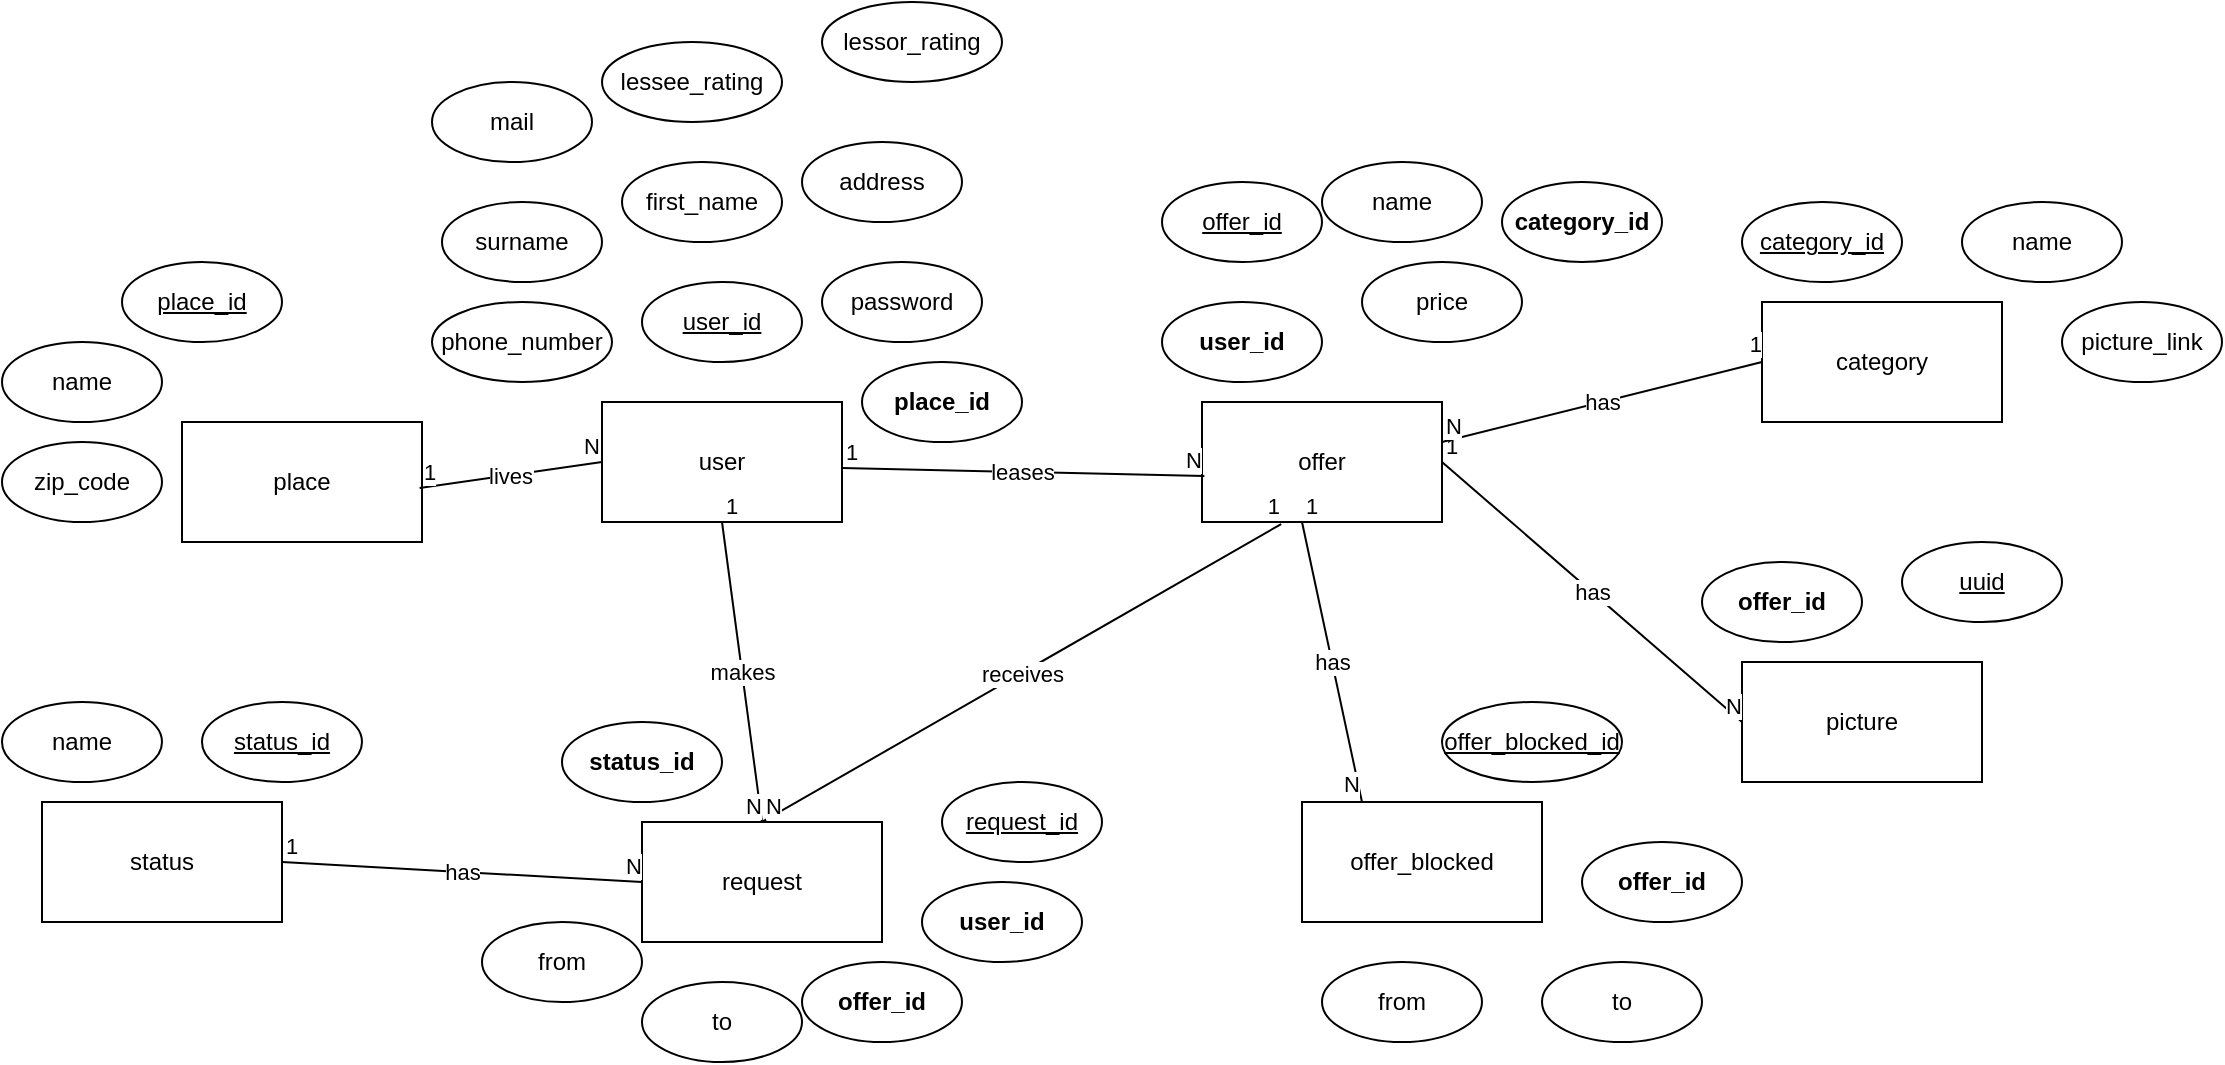 <mxfile version="13.6.2" type="device"><diagram id="R2lEEEUBdFMjLlhIrx00" name="Page-1"><mxGraphModel dx="3560" dy="4014" grid="1" gridSize="10" guides="1" tooltips="1" connect="1" arrows="1" fold="1" page="1" pageScale="1" pageWidth="2339" pageHeight="3300" math="0" shadow="0" extFonts="Permanent Marker^https://fonts.googleapis.com/css?family=Permanent+Marker"><root><mxCell id="0"/><mxCell id="1" parent="0"/><mxCell id="YNzaofcojhgxo2mzI-T1-2" value="request" style="rounded=0;whiteSpace=wrap;html=1;" vertex="1" parent="1"><mxGeometry x="110" y="350" width="120" height="60" as="geometry"/></mxCell><mxCell id="YNzaofcojhgxo2mzI-T1-3" value="surname" style="ellipse;whiteSpace=wrap;html=1;" vertex="1" parent="1"><mxGeometry x="10" y="40" width="80" height="40" as="geometry"/></mxCell><mxCell id="YNzaofcojhgxo2mzI-T1-4" value="first_name" style="ellipse;whiteSpace=wrap;html=1;" vertex="1" parent="1"><mxGeometry x="100" y="20" width="80" height="40" as="geometry"/></mxCell><mxCell id="YNzaofcojhgxo2mzI-T1-6" value="password&lt;span style=&quot;color: rgba(0 , 0 , 0 , 0) ; font-family: monospace ; font-size: 0px&quot;&gt;%3CmxGraphModel%3E%3Croot%3E%3CmxCell%20id%3D%220%22%2F%3E%3CmxCell%20id%3D%221%22%20parent%3D%220%22%2F%3E%3CmxCell%20id%3D%222%22%20value%3D%22Name%22%20style%3D%22ellipse%3BwhiteSpace%3Dwrap%3Bhtml%3D1%3B%22%20vertex%3D%221%22%20parent%3D%221%22%3E%3CmxGeometry%20x%3D%2230%22%20y%3D%2260%22%20width%3D%2280%22%20height%3D%2240%22%20as%3D%22geometry%22%2F%3E%3C%2FmxCell%3E%3C%2Froot%3E%3C%2FmxGraphModel%3E&lt;/span&gt;&lt;span style=&quot;color: rgba(0 , 0 , 0 , 0) ; font-family: monospace ; font-size: 0px&quot;&gt;%3CmxGraphModel%3E%3Croot%3E%3CmxCell%20id%3D%220%22%2F%3E%3CmxCell%20id%3D%221%22%20parent%3D%220%22%2F%3E%3CmxCell%20id%3D%222%22%20value%3D%22Name%22%20style%3D%22ellipse%3BwhiteSpace%3Dwrap%3Bhtml%3D1%3B%22%20vertex%3D%221%22%20parent%3D%221%22%3E%3CmxGeometry%20x%3D%2230%22%20y%3D%2260%22%20width%3D%2280%22%20height%3D%2240%22%20as%3D%22geometry%22%2F%3E%3C%2FmxCell%3E%3C%2Froot%3E%3C%2FmxGraphModel%3E&lt;/span&gt;" style="ellipse;whiteSpace=wrap;html=1;" vertex="1" parent="1"><mxGeometry x="200" y="70" width="80" height="40" as="geometry"/></mxCell><mxCell id="YNzaofcojhgxo2mzI-T1-8" value="&lt;u&gt;user_id&lt;/u&gt;" style="ellipse;whiteSpace=wrap;html=1;" vertex="1" parent="1"><mxGeometry x="110" y="80" width="80" height="40" as="geometry"/></mxCell><mxCell id="YNzaofcojhgxo2mzI-T1-9" value="phone_number" style="ellipse;whiteSpace=wrap;html=1;" vertex="1" parent="1"><mxGeometry x="5" y="90" width="90" height="40" as="geometry"/></mxCell><mxCell id="YNzaofcojhgxo2mzI-T1-10" value="offer" style="rounded=0;whiteSpace=wrap;html=1;" vertex="1" parent="1"><mxGeometry x="390" y="140" width="120" height="60" as="geometry"/></mxCell><mxCell id="YNzaofcojhgxo2mzI-T1-11" value="user" style="rounded=0;whiteSpace=wrap;html=1;" vertex="1" parent="1"><mxGeometry x="90" y="140" width="120" height="60" as="geometry"/></mxCell><mxCell id="YNzaofcojhgxo2mzI-T1-12" value="&lt;u&gt;offer_id&lt;/u&gt;" style="ellipse;whiteSpace=wrap;html=1;" vertex="1" parent="1"><mxGeometry x="370" y="30" width="80" height="40" as="geometry"/></mxCell><mxCell id="YNzaofcojhgxo2mzI-T1-30" style="edgeStyle=orthogonalEdgeStyle;rounded=0;orthogonalLoop=1;jettySize=auto;html=1;exitX=1;exitY=1;exitDx=0;exitDy=0;entryX=1;entryY=1;entryDx=0;entryDy=0;" edge="1" parent="1" source="YNzaofcojhgxo2mzI-T1-14" target="YNzaofcojhgxo2mzI-T1-14"><mxGeometry relative="1" as="geometry"/></mxCell><mxCell id="YNzaofcojhgxo2mzI-T1-14" value="price" style="ellipse;whiteSpace=wrap;html=1;" vertex="1" parent="1"><mxGeometry x="470" y="70" width="80" height="40" as="geometry"/></mxCell><mxCell id="YNzaofcojhgxo2mzI-T1-16" value="&lt;b&gt;user_id&lt;/b&gt;" style="ellipse;whiteSpace=wrap;html=1;" vertex="1" parent="1"><mxGeometry x="370" y="90" width="80" height="40" as="geometry"/></mxCell><mxCell id="YNzaofcojhgxo2mzI-T1-18" value="leases" style="endArrow=none;html=1;entryX=0.01;entryY=0.617;entryDx=0;entryDy=0;entryPerimeter=0;endFill=0;" edge="1" parent="1" target="YNzaofcojhgxo2mzI-T1-10"><mxGeometry relative="1" as="geometry"><mxPoint x="210" y="173" as="sourcePoint"/><mxPoint x="370" y="180" as="targetPoint"/><Array as="points"/><mxPoint as="offset"/></mxGeometry></mxCell><mxCell id="YNzaofcojhgxo2mzI-T1-20" value="1" style="edgeLabel;resizable=0;html=1;align=left;verticalAlign=bottom;" connectable="0" vertex="1" parent="YNzaofcojhgxo2mzI-T1-18"><mxGeometry x="-1" relative="1" as="geometry"/></mxCell><mxCell id="YNzaofcojhgxo2mzI-T1-21" value="N" style="edgeLabel;resizable=0;html=1;align=right;verticalAlign=bottom;" connectable="0" vertex="1" parent="YNzaofcojhgxo2mzI-T1-18"><mxGeometry x="1" relative="1" as="geometry"/></mxCell><mxCell id="YNzaofcojhgxo2mzI-T1-25" value="picture" style="rounded=0;whiteSpace=wrap;html=1;" vertex="1" parent="1"><mxGeometry x="660" y="270" width="120" height="60" as="geometry"/></mxCell><mxCell id="YNzaofcojhgxo2mzI-T1-26" value="offer_blocked" style="rounded=0;whiteSpace=wrap;html=1;" vertex="1" parent="1"><mxGeometry x="440" y="340" width="120" height="60" as="geometry"/></mxCell><mxCell id="YNzaofcojhgxo2mzI-T1-27" value="name" style="ellipse;whiteSpace=wrap;html=1;" vertex="1" parent="1"><mxGeometry x="450" y="20" width="80" height="40" as="geometry"/></mxCell><mxCell id="YNzaofcojhgxo2mzI-T1-28" value="&lt;u&gt;uuid&lt;/u&gt;" style="ellipse;whiteSpace=wrap;html=1;" vertex="1" parent="1"><mxGeometry x="740" y="210" width="80" height="40" as="geometry"/></mxCell><mxCell id="YNzaofcojhgxo2mzI-T1-29" value="&lt;b&gt;offer_id&lt;/b&gt;" style="ellipse;whiteSpace=wrap;html=1;" vertex="1" parent="1"><mxGeometry x="640" y="220" width="80" height="40" as="geometry"/></mxCell><mxCell id="YNzaofcojhgxo2mzI-T1-31" value="has" style="endArrow=none;html=1;endFill=0;exitX=1;exitY=0.5;exitDx=0;exitDy=0;" edge="1" parent="1" source="YNzaofcojhgxo2mzI-T1-10"><mxGeometry relative="1" as="geometry"><mxPoint x="478.8" y="290" as="sourcePoint"/><mxPoint x="660" y="300" as="targetPoint"/><Array as="points"/><mxPoint as="offset"/></mxGeometry></mxCell><mxCell id="YNzaofcojhgxo2mzI-T1-33" value="1" style="edgeLabel;resizable=0;html=1;align=left;verticalAlign=bottom;" connectable="0" vertex="1" parent="YNzaofcojhgxo2mzI-T1-31"><mxGeometry x="-1" relative="1" as="geometry"/></mxCell><mxCell id="YNzaofcojhgxo2mzI-T1-34" value="N" style="edgeLabel;resizable=0;html=1;align=right;verticalAlign=bottom;" connectable="0" vertex="1" parent="YNzaofcojhgxo2mzI-T1-31"><mxGeometry x="1" relative="1" as="geometry"/></mxCell><mxCell id="YNzaofcojhgxo2mzI-T1-35" value="from" style="ellipse;whiteSpace=wrap;html=1;" vertex="1" parent="1"><mxGeometry x="450" y="420" width="80" height="40" as="geometry"/></mxCell><mxCell id="YNzaofcojhgxo2mzI-T1-36" value="to" style="ellipse;whiteSpace=wrap;html=1;" vertex="1" parent="1"><mxGeometry x="560" y="420" width="80" height="40" as="geometry"/></mxCell><mxCell id="YNzaofcojhgxo2mzI-T1-37" value="&lt;u&gt;offer_blocked_id&lt;/u&gt;" style="ellipse;whiteSpace=wrap;html=1;" vertex="1" parent="1"><mxGeometry x="510" y="290" width="90" height="40" as="geometry"/></mxCell><mxCell id="YNzaofcojhgxo2mzI-T1-38" value="&lt;b&gt;offer_id&lt;/b&gt;" style="ellipse;whiteSpace=wrap;html=1;" vertex="1" parent="1"><mxGeometry x="580" y="360" width="80" height="40" as="geometry"/></mxCell><mxCell id="YNzaofcojhgxo2mzI-T1-39" value="has" style="endArrow=none;html=1;endFill=0;exitX=1;exitY=0.5;exitDx=0;exitDy=0;entryX=0.25;entryY=0;entryDx=0;entryDy=0;" edge="1" parent="1" target="YNzaofcojhgxo2mzI-T1-26"><mxGeometry relative="1" as="geometry"><mxPoint x="440" y="200" as="sourcePoint"/><mxPoint x="590" y="330" as="targetPoint"/><Array as="points"/><mxPoint as="offset"/></mxGeometry></mxCell><mxCell id="YNzaofcojhgxo2mzI-T1-41" value="1" style="edgeLabel;resizable=0;html=1;align=left;verticalAlign=bottom;" connectable="0" vertex="1" parent="YNzaofcojhgxo2mzI-T1-39"><mxGeometry x="-1" relative="1" as="geometry"/></mxCell><mxCell id="YNzaofcojhgxo2mzI-T1-42" value="N" style="edgeLabel;resizable=0;html=1;align=right;verticalAlign=bottom;" connectable="0" vertex="1" parent="YNzaofcojhgxo2mzI-T1-39"><mxGeometry x="1" relative="1" as="geometry"/></mxCell><mxCell id="YNzaofcojhgxo2mzI-T1-43" value="to" style="ellipse;whiteSpace=wrap;html=1;" vertex="1" parent="1"><mxGeometry x="110" y="430" width="80" height="40" as="geometry"/></mxCell><mxCell id="YNzaofcojhgxo2mzI-T1-44" value="from" style="ellipse;whiteSpace=wrap;html=1;" vertex="1" parent="1"><mxGeometry x="30" y="400" width="80" height="40" as="geometry"/></mxCell><mxCell id="YNzaofcojhgxo2mzI-T1-45" value="&lt;b&gt;user_id&lt;/b&gt;" style="ellipse;whiteSpace=wrap;html=1;" vertex="1" parent="1"><mxGeometry x="250" y="380" width="80" height="40" as="geometry"/></mxCell><mxCell id="YNzaofcojhgxo2mzI-T1-46" value="&lt;u&gt;request_id&lt;/u&gt;" style="ellipse;whiteSpace=wrap;html=1;" vertex="1" parent="1"><mxGeometry x="260" y="330" width="80" height="40" as="geometry"/></mxCell><mxCell id="YNzaofcojhgxo2mzI-T1-47" value="&lt;b&gt;offer_id&lt;/b&gt;" style="ellipse;whiteSpace=wrap;html=1;" vertex="1" parent="1"><mxGeometry x="190" y="420" width="80" height="40" as="geometry"/></mxCell><mxCell id="YNzaofcojhgxo2mzI-T1-48" value="&lt;b&gt;place_id&lt;/b&gt;" style="ellipse;whiteSpace=wrap;html=1;" vertex="1" parent="1"><mxGeometry x="220" y="120" width="80" height="40" as="geometry"/></mxCell><mxCell id="YNzaofcojhgxo2mzI-T1-49" value="receives" style="endArrow=none;html=1;entryX=0.33;entryY=1.017;entryDx=0;entryDy=0;entryPerimeter=0;endFill=0;exitX=0.5;exitY=0;exitDx=0;exitDy=0;" edge="1" parent="1" source="YNzaofcojhgxo2mzI-T1-2" target="YNzaofcojhgxo2mzI-T1-10"><mxGeometry relative="1" as="geometry"><mxPoint x="210" y="305.98" as="sourcePoint"/><mxPoint x="391.2" y="310" as="targetPoint"/><Array as="points"/><mxPoint as="offset"/></mxGeometry></mxCell><mxCell id="YNzaofcojhgxo2mzI-T1-50" value="N" style="edgeLabel;resizable=0;html=1;align=left;verticalAlign=bottom;" connectable="0" vertex="1" parent="YNzaofcojhgxo2mzI-T1-49"><mxGeometry x="-1" relative="1" as="geometry"/></mxCell><mxCell id="YNzaofcojhgxo2mzI-T1-51" value="1" style="edgeLabel;resizable=0;html=1;align=right;verticalAlign=bottom;" connectable="0" vertex="1" parent="YNzaofcojhgxo2mzI-T1-49"><mxGeometry x="1" relative="1" as="geometry"/></mxCell><object label="makes" id="YNzaofcojhgxo2mzI-T1-52"><mxCell style="endArrow=none;html=1;entryX=0.5;entryY=0;entryDx=0;entryDy=0;endFill=0;exitX=0.5;exitY=1;exitDx=0;exitDy=0;" edge="1" parent="1" source="YNzaofcojhgxo2mzI-T1-11" target="YNzaofcojhgxo2mzI-T1-2"><mxGeometry relative="1" as="geometry"><mxPoint x="140" y="210" as="sourcePoint"/><mxPoint x="321.2" y="204.02" as="targetPoint"/><Array as="points"/><mxPoint as="offset"/></mxGeometry></mxCell></object><mxCell id="YNzaofcojhgxo2mzI-T1-53" value="1" style="edgeLabel;resizable=0;html=1;align=left;verticalAlign=bottom;" connectable="0" vertex="1" parent="YNzaofcojhgxo2mzI-T1-52"><mxGeometry x="-1" relative="1" as="geometry"/></mxCell><mxCell id="YNzaofcojhgxo2mzI-T1-54" value="N" style="edgeLabel;resizable=0;html=1;align=right;verticalAlign=bottom;" connectable="0" vertex="1" parent="YNzaofcojhgxo2mzI-T1-52"><mxGeometry x="1" relative="1" as="geometry"/></mxCell><mxCell id="YNzaofcojhgxo2mzI-T1-55" value="place" style="rounded=0;whiteSpace=wrap;html=1;" vertex="1" parent="1"><mxGeometry x="-120" y="150" width="120" height="60" as="geometry"/></mxCell><mxCell id="YNzaofcojhgxo2mzI-T1-56" value="&lt;b&gt;status_id&lt;/b&gt;" style="ellipse;whiteSpace=wrap;html=1;" vertex="1" parent="1"><mxGeometry x="70" y="300" width="80" height="40" as="geometry"/></mxCell><mxCell id="YNzaofcojhgxo2mzI-T1-57" value="address" style="ellipse;whiteSpace=wrap;html=1;" vertex="1" parent="1"><mxGeometry x="190" y="10" width="80" height="40" as="geometry"/></mxCell><mxCell id="YNzaofcojhgxo2mzI-T1-58" value="zip_code" style="ellipse;whiteSpace=wrap;html=1;" vertex="1" parent="1"><mxGeometry x="-210" y="160" width="80" height="40" as="geometry"/></mxCell><mxCell id="YNzaofcojhgxo2mzI-T1-59" value="name" style="ellipse;whiteSpace=wrap;html=1;" vertex="1" parent="1"><mxGeometry x="-210" y="110" width="80" height="40" as="geometry"/></mxCell><mxCell id="YNzaofcojhgxo2mzI-T1-60" value="&lt;u&gt;place_id&lt;/u&gt;" style="ellipse;whiteSpace=wrap;html=1;" vertex="1" parent="1"><mxGeometry x="-150" y="70" width="80" height="40" as="geometry"/></mxCell><mxCell id="YNzaofcojhgxo2mzI-T1-62" value="lives" style="endArrow=none;html=1;entryX=0;entryY=0.5;entryDx=0;entryDy=0;endFill=0;" edge="1" parent="1" target="YNzaofcojhgxo2mzI-T1-11"><mxGeometry relative="1" as="geometry"><mxPoint x="-1.2" y="183" as="sourcePoint"/><mxPoint x="180.0" y="187.02" as="targetPoint"/><Array as="points"/><mxPoint as="offset"/></mxGeometry></mxCell><mxCell id="YNzaofcojhgxo2mzI-T1-63" value="1" style="edgeLabel;resizable=0;html=1;align=left;verticalAlign=bottom;" connectable="0" vertex="1" parent="YNzaofcojhgxo2mzI-T1-62"><mxGeometry x="-1" relative="1" as="geometry"/></mxCell><mxCell id="YNzaofcojhgxo2mzI-T1-64" value="N" style="edgeLabel;resizable=0;html=1;align=right;verticalAlign=bottom;" connectable="0" vertex="1" parent="YNzaofcojhgxo2mzI-T1-62"><mxGeometry x="1" relative="1" as="geometry"/></mxCell><mxCell id="YNzaofcojhgxo2mzI-T1-65" value="category" style="rounded=0;whiteSpace=wrap;html=1;" vertex="1" parent="1"><mxGeometry x="670" y="90" width="120" height="60" as="geometry"/></mxCell><mxCell id="YNzaofcojhgxo2mzI-T1-66" value="&lt;b&gt;category_id&lt;/b&gt;" style="ellipse;whiteSpace=wrap;html=1;" vertex="1" parent="1"><mxGeometry x="540" y="30" width="80" height="40" as="geometry"/></mxCell><mxCell id="YNzaofcojhgxo2mzI-T1-67" value="name" style="ellipse;whiteSpace=wrap;html=1;" vertex="1" parent="1"><mxGeometry x="770" y="40" width="80" height="40" as="geometry"/></mxCell><mxCell id="YNzaofcojhgxo2mzI-T1-68" value="picture_link" style="ellipse;whiteSpace=wrap;html=1;" vertex="1" parent="1"><mxGeometry x="820" y="90" width="80" height="40" as="geometry"/></mxCell><mxCell id="YNzaofcojhgxo2mzI-T1-69" value="has" style="endArrow=none;html=1;entryX=0;entryY=0.5;entryDx=0;entryDy=0;endFill=0;" edge="1" parent="1" target="YNzaofcojhgxo2mzI-T1-65"><mxGeometry relative="1" as="geometry"><mxPoint x="510" y="160" as="sourcePoint"/><mxPoint x="691.2" y="164.02" as="targetPoint"/><Array as="points"/><mxPoint as="offset"/></mxGeometry></mxCell><mxCell id="YNzaofcojhgxo2mzI-T1-70" value="N" style="edgeLabel;resizable=0;html=1;align=left;verticalAlign=bottom;" connectable="0" vertex="1" parent="YNzaofcojhgxo2mzI-T1-69"><mxGeometry x="-1" relative="1" as="geometry"/></mxCell><mxCell id="YNzaofcojhgxo2mzI-T1-71" value="1" style="edgeLabel;resizable=0;html=1;align=right;verticalAlign=bottom;" connectable="0" vertex="1" parent="YNzaofcojhgxo2mzI-T1-69"><mxGeometry x="1" relative="1" as="geometry"/></mxCell><mxCell id="YNzaofcojhgxo2mzI-T1-72" value="&lt;u&gt;category_id&lt;/u&gt;" style="ellipse;whiteSpace=wrap;html=1;" vertex="1" parent="1"><mxGeometry x="660" y="40" width="80" height="40" as="geometry"/></mxCell><mxCell id="YNzaofcojhgxo2mzI-T1-75" value="mail" style="ellipse;whiteSpace=wrap;html=1;" vertex="1" parent="1"><mxGeometry x="5" y="-20" width="80" height="40" as="geometry"/></mxCell><mxCell id="YNzaofcojhgxo2mzI-T1-76" value="status" style="rounded=0;whiteSpace=wrap;html=1;" vertex="1" parent="1"><mxGeometry x="-190" y="340" width="120" height="60" as="geometry"/></mxCell><mxCell id="YNzaofcojhgxo2mzI-T1-78" value="name" style="ellipse;whiteSpace=wrap;html=1;" vertex="1" parent="1"><mxGeometry x="-210" y="290" width="80" height="40" as="geometry"/></mxCell><mxCell id="YNzaofcojhgxo2mzI-T1-79" value="&lt;u&gt;status_id&lt;/u&gt;" style="ellipse;whiteSpace=wrap;html=1;" vertex="1" parent="1"><mxGeometry x="-110" y="290" width="80" height="40" as="geometry"/></mxCell><mxCell id="YNzaofcojhgxo2mzI-T1-84" value="lessee_rating" style="ellipse;whiteSpace=wrap;html=1;" vertex="1" parent="1"><mxGeometry x="90" y="-40" width="90" height="40" as="geometry"/></mxCell><mxCell id="YNzaofcojhgxo2mzI-T1-85" value="lessor_rating" style="ellipse;whiteSpace=wrap;html=1;" vertex="1" parent="1"><mxGeometry x="200" y="-60" width="90" height="40" as="geometry"/></mxCell><mxCell id="YNzaofcojhgxo2mzI-T1-96" value="has" style="endArrow=none;html=1;endFill=0;exitX=1;exitY=0.5;exitDx=0;exitDy=0;entryX=0;entryY=0.5;entryDx=0;entryDy=0;" edge="1" parent="1" source="YNzaofcojhgxo2mzI-T1-76" target="YNzaofcojhgxo2mzI-T1-2"><mxGeometry relative="1" as="geometry"><mxPoint x="-60" y="320" as="sourcePoint"/><mxPoint x="-30" y="460" as="targetPoint"/><Array as="points"/><mxPoint as="offset"/></mxGeometry></mxCell><mxCell id="YNzaofcojhgxo2mzI-T1-97" value="1" style="edgeLabel;resizable=0;html=1;align=left;verticalAlign=bottom;" connectable="0" vertex="1" parent="YNzaofcojhgxo2mzI-T1-96"><mxGeometry x="-1" relative="1" as="geometry"/></mxCell><mxCell id="YNzaofcojhgxo2mzI-T1-98" value="N" style="edgeLabel;resizable=0;html=1;align=right;verticalAlign=bottom;" connectable="0" vertex="1" parent="YNzaofcojhgxo2mzI-T1-96"><mxGeometry x="1" relative="1" as="geometry"/></mxCell></root></mxGraphModel></diagram></mxfile>